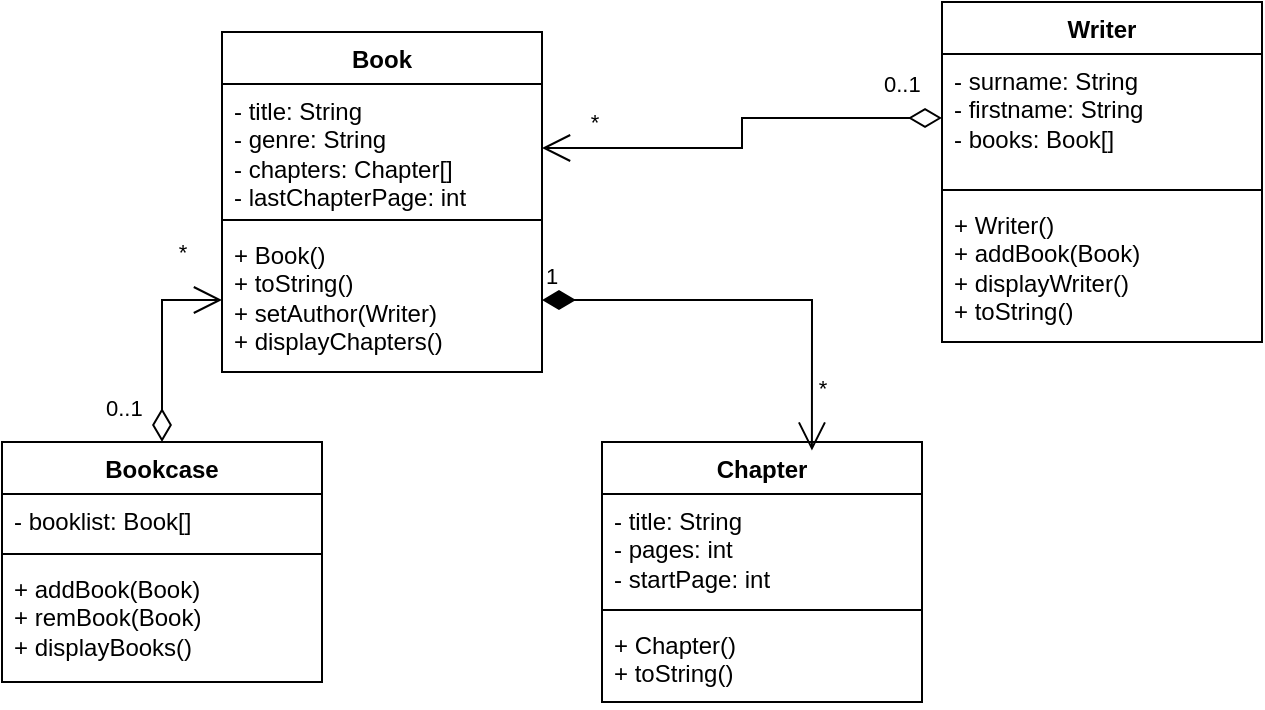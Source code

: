 <mxfile version="22.1.7" type="device">
  <diagram name="Strona-1" id="7mi1ZOC7OarTVQJ2QVS8">
    <mxGraphModel dx="1050" dy="530" grid="1" gridSize="10" guides="1" tooltips="1" connect="1" arrows="1" fold="1" page="1" pageScale="1" pageWidth="827" pageHeight="1169" math="0" shadow="0">
      <root>
        <mxCell id="0" />
        <mxCell id="1" parent="0" />
        <mxCell id="j6KKOtEj2I2lnPUpxFF_-1" value="Book" style="swimlane;fontStyle=1;align=center;verticalAlign=top;childLayout=stackLayout;horizontal=1;startSize=26;horizontalStack=0;resizeParent=1;resizeParentMax=0;resizeLast=0;collapsible=1;marginBottom=0;whiteSpace=wrap;html=1;" parent="1" vertex="1">
          <mxGeometry x="130" y="215" width="160" height="170" as="geometry" />
        </mxCell>
        <mxCell id="j6KKOtEj2I2lnPUpxFF_-2" value="&lt;div&gt;- title: String&lt;/div&gt;&lt;div&gt;- genre: String&lt;/div&gt;&lt;div&gt;- chapters: Chapter[]&lt;br&gt;&lt;/div&gt;&lt;div&gt;- lastChapterPage: int&lt;br&gt;&lt;/div&gt;" style="text;strokeColor=none;fillColor=none;align=left;verticalAlign=top;spacingLeft=4;spacingRight=4;overflow=hidden;rotatable=0;points=[[0,0.5],[1,0.5]];portConstraint=eastwest;whiteSpace=wrap;html=1;" parent="j6KKOtEj2I2lnPUpxFF_-1" vertex="1">
          <mxGeometry y="26" width="160" height="64" as="geometry" />
        </mxCell>
        <mxCell id="j6KKOtEj2I2lnPUpxFF_-3" value="" style="line;strokeWidth=1;fillColor=none;align=left;verticalAlign=middle;spacingTop=-1;spacingLeft=3;spacingRight=3;rotatable=0;labelPosition=right;points=[];portConstraint=eastwest;strokeColor=inherit;" parent="j6KKOtEj2I2lnPUpxFF_-1" vertex="1">
          <mxGeometry y="90" width="160" height="8" as="geometry" />
        </mxCell>
        <mxCell id="j6KKOtEj2I2lnPUpxFF_-4" value="&lt;div&gt;+ Book()&lt;/div&gt;&lt;div&gt;+ toString()&lt;br&gt;&lt;/div&gt;&lt;div&gt;+ setAuthor(Writer)&lt;/div&gt;&lt;div&gt;+ displayChapters()&lt;br&gt;&lt;/div&gt;" style="text;strokeColor=none;fillColor=none;align=left;verticalAlign=top;spacingLeft=4;spacingRight=4;overflow=hidden;rotatable=0;points=[[0,0.5],[1,0.5]];portConstraint=eastwest;whiteSpace=wrap;html=1;" parent="j6KKOtEj2I2lnPUpxFF_-1" vertex="1">
          <mxGeometry y="98" width="160" height="72" as="geometry" />
        </mxCell>
        <mxCell id="j6KKOtEj2I2lnPUpxFF_-5" value="Writer" style="swimlane;fontStyle=1;align=center;verticalAlign=top;childLayout=stackLayout;horizontal=1;startSize=26;horizontalStack=0;resizeParent=1;resizeParentMax=0;resizeLast=0;collapsible=1;marginBottom=0;whiteSpace=wrap;html=1;" parent="1" vertex="1">
          <mxGeometry x="490" y="200" width="160" height="170" as="geometry" />
        </mxCell>
        <mxCell id="j6KKOtEj2I2lnPUpxFF_-6" value="&lt;div&gt;- surname: String&lt;/div&gt;&lt;div&gt;- firstname: String&lt;br&gt;&lt;/div&gt;&lt;div&gt;- books: Book[]&lt;br&gt;&lt;/div&gt;" style="text;strokeColor=none;fillColor=none;align=left;verticalAlign=top;spacingLeft=4;spacingRight=4;overflow=hidden;rotatable=0;points=[[0,0.5],[1,0.5]];portConstraint=eastwest;whiteSpace=wrap;html=1;" parent="j6KKOtEj2I2lnPUpxFF_-5" vertex="1">
          <mxGeometry y="26" width="160" height="64" as="geometry" />
        </mxCell>
        <mxCell id="j6KKOtEj2I2lnPUpxFF_-7" value="" style="line;strokeWidth=1;fillColor=none;align=left;verticalAlign=middle;spacingTop=-1;spacingLeft=3;spacingRight=3;rotatable=0;labelPosition=right;points=[];portConstraint=eastwest;strokeColor=inherit;" parent="j6KKOtEj2I2lnPUpxFF_-5" vertex="1">
          <mxGeometry y="90" width="160" height="8" as="geometry" />
        </mxCell>
        <mxCell id="j6KKOtEj2I2lnPUpxFF_-8" value="&lt;div&gt;+ Writer()&lt;/div&gt;&lt;div&gt;+ addBook(Book)&lt;/div&gt;&lt;div&gt;+ displayWriter()&lt;/div&gt;&lt;div&gt;+ toString()&lt;br&gt;&lt;/div&gt;" style="text;strokeColor=none;fillColor=none;align=left;verticalAlign=top;spacingLeft=4;spacingRight=4;overflow=hidden;rotatable=0;points=[[0,0.5],[1,0.5]];portConstraint=eastwest;whiteSpace=wrap;html=1;" parent="j6KKOtEj2I2lnPUpxFF_-5" vertex="1">
          <mxGeometry y="98" width="160" height="72" as="geometry" />
        </mxCell>
        <mxCell id="kiZkbElf9U6i5egUpAs7-3" value="0..1" style="endArrow=open;html=1;endSize=12;startArrow=diamondThin;startSize=14;startFill=0;edgeStyle=orthogonalEdgeStyle;align=left;verticalAlign=bottom;rounded=0;entryX=1;entryY=0.5;entryDx=0;entryDy=0;" edge="1" parent="1" source="j6KKOtEj2I2lnPUpxFF_-6" target="j6KKOtEj2I2lnPUpxFF_-2">
          <mxGeometry x="-0.707" y="-8" relative="1" as="geometry">
            <mxPoint x="500" y="260" as="sourcePoint" />
            <mxPoint x="490" y="280" as="targetPoint" />
            <mxPoint as="offset" />
          </mxGeometry>
        </mxCell>
        <mxCell id="kiZkbElf9U6i5egUpAs7-6" value="*" style="edgeLabel;html=1;align=center;verticalAlign=middle;resizable=0;points=[];" vertex="1" connectable="0" parent="kiZkbElf9U6i5egUpAs7-3">
          <mxGeometry x="0.756" relative="1" as="geometry">
            <mxPoint y="-13" as="offset" />
          </mxGeometry>
        </mxCell>
        <mxCell id="kiZkbElf9U6i5egUpAs7-7" value="Bookcase" style="swimlane;fontStyle=1;align=center;verticalAlign=top;childLayout=stackLayout;horizontal=1;startSize=26;horizontalStack=0;resizeParent=1;resizeParentMax=0;resizeLast=0;collapsible=1;marginBottom=0;whiteSpace=wrap;html=1;" vertex="1" parent="1">
          <mxGeometry x="20" y="420" width="160" height="120" as="geometry" />
        </mxCell>
        <mxCell id="kiZkbElf9U6i5egUpAs7-8" value="- booklist: Book[]" style="text;strokeColor=none;fillColor=none;align=left;verticalAlign=top;spacingLeft=4;spacingRight=4;overflow=hidden;rotatable=0;points=[[0,0.5],[1,0.5]];portConstraint=eastwest;whiteSpace=wrap;html=1;" vertex="1" parent="kiZkbElf9U6i5egUpAs7-7">
          <mxGeometry y="26" width="160" height="26" as="geometry" />
        </mxCell>
        <mxCell id="kiZkbElf9U6i5egUpAs7-9" value="" style="line;strokeWidth=1;fillColor=none;align=left;verticalAlign=middle;spacingTop=-1;spacingLeft=3;spacingRight=3;rotatable=0;labelPosition=right;points=[];portConstraint=eastwest;strokeColor=inherit;" vertex="1" parent="kiZkbElf9U6i5egUpAs7-7">
          <mxGeometry y="52" width="160" height="8" as="geometry" />
        </mxCell>
        <mxCell id="kiZkbElf9U6i5egUpAs7-10" value="&lt;div&gt;+ addBook(Book)&lt;/div&gt;&lt;div&gt;+ remBook(Book)&lt;br&gt;&lt;/div&gt;&lt;div&gt;+ displayBooks()&lt;br&gt;&lt;/div&gt;" style="text;strokeColor=none;fillColor=none;align=left;verticalAlign=top;spacingLeft=4;spacingRight=4;overflow=hidden;rotatable=0;points=[[0,0.5],[1,0.5]];portConstraint=eastwest;whiteSpace=wrap;html=1;" vertex="1" parent="kiZkbElf9U6i5egUpAs7-7">
          <mxGeometry y="60" width="160" height="60" as="geometry" />
        </mxCell>
        <mxCell id="kiZkbElf9U6i5egUpAs7-11" value="0..1" style="endArrow=open;html=1;endSize=12;startArrow=diamondThin;startSize=14;startFill=0;edgeStyle=orthogonalEdgeStyle;align=left;verticalAlign=bottom;rounded=0;exitX=0.5;exitY=0;exitDx=0;exitDy=0;" edge="1" parent="1" source="kiZkbElf9U6i5egUpAs7-7" target="j6KKOtEj2I2lnPUpxFF_-4">
          <mxGeometry x="-0.841" y="30" relative="1" as="geometry">
            <mxPoint x="330" y="430" as="sourcePoint" />
            <mxPoint x="200" y="370" as="targetPoint" />
            <mxPoint as="offset" />
          </mxGeometry>
        </mxCell>
        <mxCell id="kiZkbElf9U6i5egUpAs7-13" value="*" style="edgeLabel;html=1;align=center;verticalAlign=middle;resizable=0;points=[];" vertex="1" connectable="0" parent="kiZkbElf9U6i5egUpAs7-11">
          <mxGeometry x="0.159" y="3" relative="1" as="geometry">
            <mxPoint x="13" y="-37" as="offset" />
          </mxGeometry>
        </mxCell>
        <mxCell id="kiZkbElf9U6i5egUpAs7-22" value="Chapter" style="swimlane;fontStyle=1;align=center;verticalAlign=top;childLayout=stackLayout;horizontal=1;startSize=26;horizontalStack=0;resizeParent=1;resizeParentMax=0;resizeLast=0;collapsible=1;marginBottom=0;whiteSpace=wrap;html=1;" vertex="1" parent="1">
          <mxGeometry x="320" y="420" width="160" height="130" as="geometry" />
        </mxCell>
        <mxCell id="kiZkbElf9U6i5egUpAs7-23" value="&lt;div&gt;- title: String&lt;/div&gt;&lt;div&gt;- pages: int&lt;br&gt;&lt;/div&gt;&lt;div&gt;- startPage: int&lt;/div&gt;" style="text;strokeColor=none;fillColor=none;align=left;verticalAlign=top;spacingLeft=4;spacingRight=4;overflow=hidden;rotatable=0;points=[[0,0.5],[1,0.5]];portConstraint=eastwest;whiteSpace=wrap;html=1;" vertex="1" parent="kiZkbElf9U6i5egUpAs7-22">
          <mxGeometry y="26" width="160" height="54" as="geometry" />
        </mxCell>
        <mxCell id="kiZkbElf9U6i5egUpAs7-24" value="" style="line;strokeWidth=1;fillColor=none;align=left;verticalAlign=middle;spacingTop=-1;spacingLeft=3;spacingRight=3;rotatable=0;labelPosition=right;points=[];portConstraint=eastwest;strokeColor=inherit;" vertex="1" parent="kiZkbElf9U6i5egUpAs7-22">
          <mxGeometry y="80" width="160" height="8" as="geometry" />
        </mxCell>
        <mxCell id="kiZkbElf9U6i5egUpAs7-25" value="&lt;div&gt;+ Chapter()&lt;br&gt;&lt;/div&gt;&lt;div&gt;+ toString()&lt;/div&gt;" style="text;strokeColor=none;fillColor=none;align=left;verticalAlign=top;spacingLeft=4;spacingRight=4;overflow=hidden;rotatable=0;points=[[0,0.5],[1,0.5]];portConstraint=eastwest;whiteSpace=wrap;html=1;" vertex="1" parent="kiZkbElf9U6i5egUpAs7-22">
          <mxGeometry y="88" width="160" height="42" as="geometry" />
        </mxCell>
        <mxCell id="kiZkbElf9U6i5egUpAs7-26" value="1" style="endArrow=open;html=1;endSize=12;startArrow=diamondThin;startSize=14;startFill=1;edgeStyle=orthogonalEdgeStyle;align=left;verticalAlign=bottom;rounded=0;entryX=0.656;entryY=0.033;entryDx=0;entryDy=0;entryPerimeter=0;" edge="1" parent="1" source="j6KKOtEj2I2lnPUpxFF_-4" target="kiZkbElf9U6i5egUpAs7-22">
          <mxGeometry x="-1" y="3" relative="1" as="geometry">
            <mxPoint x="330" y="430" as="sourcePoint" />
            <mxPoint x="490" y="430" as="targetPoint" />
          </mxGeometry>
        </mxCell>
        <mxCell id="kiZkbElf9U6i5egUpAs7-29" value="*" style="edgeLabel;html=1;align=center;verticalAlign=middle;resizable=0;points=[];" vertex="1" connectable="0" parent="kiZkbElf9U6i5egUpAs7-26">
          <mxGeometry x="0.698" y="-1" relative="1" as="geometry">
            <mxPoint x="6" as="offset" />
          </mxGeometry>
        </mxCell>
      </root>
    </mxGraphModel>
  </diagram>
</mxfile>
